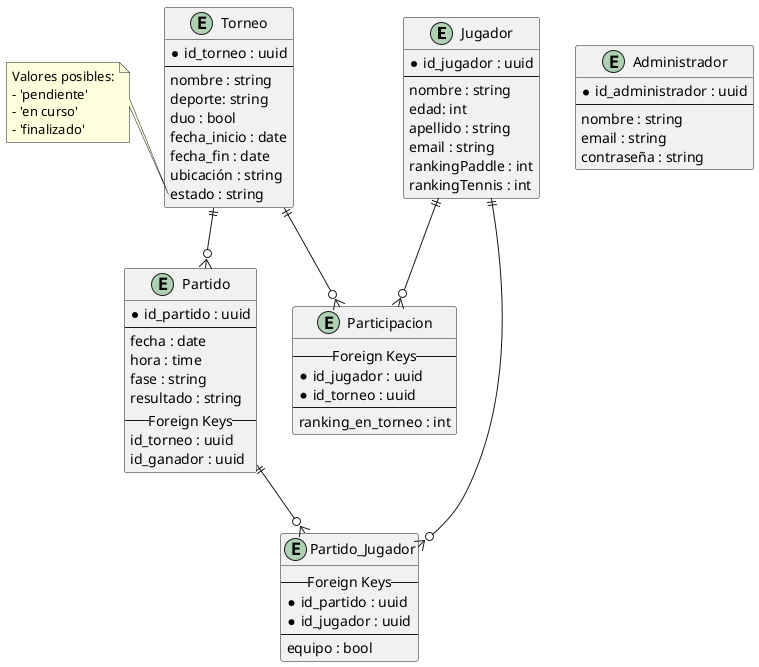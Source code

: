 @startuml Entity_Relationship_Diagram

'Alt + D para mostrar diagrama entidad relacion utilizando "plantuml"

'|##############################################################|
'|###                        Entities                        ###|
'|##############################################################|

entity "Jugador" as Jugador {
  *id_jugador : uuid
  --
  nombre : string
  edad: int
  apellido : string
  email : string
  rankingPaddle : int
  rankingTennis : int
}

entity "Administrador" as Admin {
  *id_administrador : uuid
  --
  nombre : string
  email : string
  contraseña : string
}

entity "Torneo" as Torneo {
  *id_torneo : uuid
  --
  nombre : string
  deporte: string
  duo : bool  
  fecha_inicio : date
  fecha_fin : date
  ubicación : string
  estado : string
}


entity "Partido" as Partido {
  *id_partido : uuid
  --
  fecha : date
  hora : time
  fase : string
  resultado : string
  -- Foreign Keys --
  id_torneo : uuid
  id_ganador : uuid
}


'|###################################################################|
'|###                        Linking Table                        ###|
'|###################################################################|

entity "Participacion" as Participacion {
  -- Foreign Keys --
  *id_jugador : uuid
  *id_torneo : uuid
  --
  ranking_en_torneo : int
}

entity "Partido_Jugador" as PJ {
  -- Foreign Keys --
  *id_partido : uuid
  *id_jugador : uuid
  --
  equipo : bool
}



'|##################################################################|
'|###                        Relationship                        ###|
'|##################################################################|


Torneo ||--o{ Partido
Torneo ||--o{ Participacion

Jugador ||--o{ Participacion
Jugador ||--o{ PJ

Partido ||--o{ PJ

'|###########################################################|
'|###                        Notes                        ###|
'|###########################################################|
note left of Torneo::estado
  Valores posibles:
  - 'pendiente'
  - 'en curso'
  - 'finalizado'
end note

@enduml
